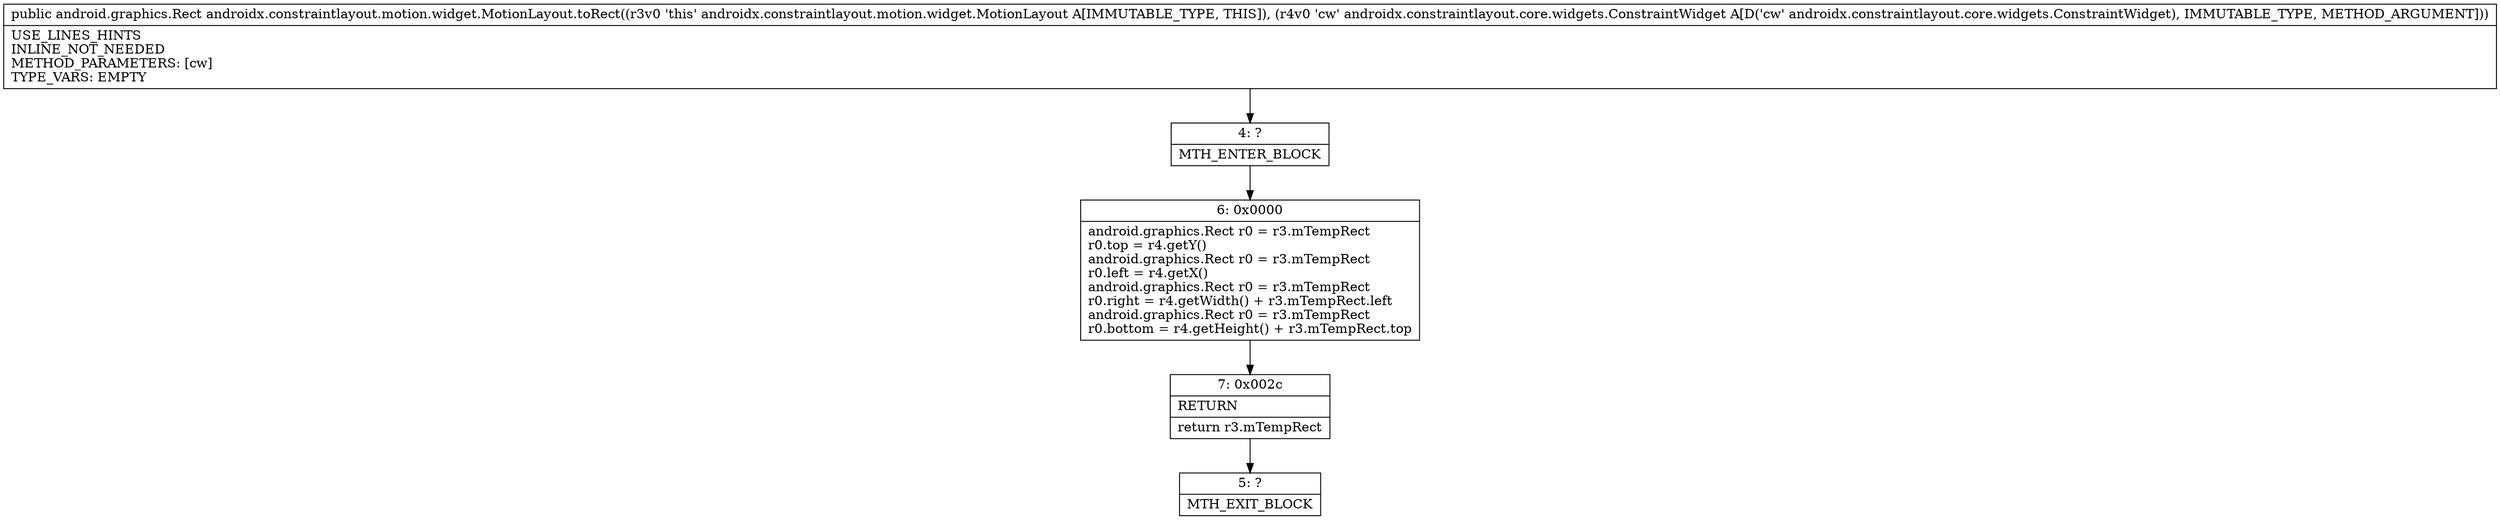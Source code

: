 digraph "CFG forandroidx.constraintlayout.motion.widget.MotionLayout.toRect(Landroidx\/constraintlayout\/core\/widgets\/ConstraintWidget;)Landroid\/graphics\/Rect;" {
Node_4 [shape=record,label="{4\:\ ?|MTH_ENTER_BLOCK\l}"];
Node_6 [shape=record,label="{6\:\ 0x0000|android.graphics.Rect r0 = r3.mTempRect\lr0.top = r4.getY()\landroid.graphics.Rect r0 = r3.mTempRect\lr0.left = r4.getX()\landroid.graphics.Rect r0 = r3.mTempRect\lr0.right = r4.getWidth() + r3.mTempRect.left\landroid.graphics.Rect r0 = r3.mTempRect\lr0.bottom = r4.getHeight() + r3.mTempRect.top\l}"];
Node_7 [shape=record,label="{7\:\ 0x002c|RETURN\l|return r3.mTempRect\l}"];
Node_5 [shape=record,label="{5\:\ ?|MTH_EXIT_BLOCK\l}"];
MethodNode[shape=record,label="{public android.graphics.Rect androidx.constraintlayout.motion.widget.MotionLayout.toRect((r3v0 'this' androidx.constraintlayout.motion.widget.MotionLayout A[IMMUTABLE_TYPE, THIS]), (r4v0 'cw' androidx.constraintlayout.core.widgets.ConstraintWidget A[D('cw' androidx.constraintlayout.core.widgets.ConstraintWidget), IMMUTABLE_TYPE, METHOD_ARGUMENT]))  | USE_LINES_HINTS\lINLINE_NOT_NEEDED\lMETHOD_PARAMETERS: [cw]\lTYPE_VARS: EMPTY\l}"];
MethodNode -> Node_4;Node_4 -> Node_6;
Node_6 -> Node_7;
Node_7 -> Node_5;
}

